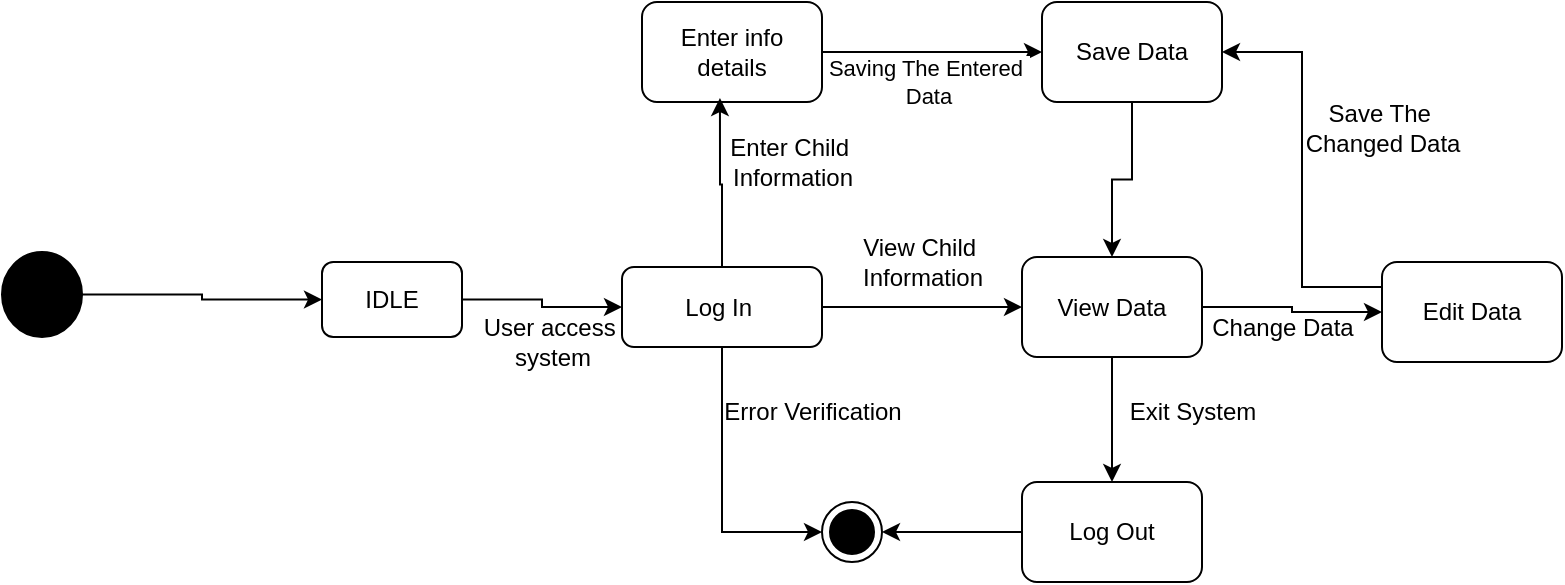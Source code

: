<mxfile version="24.1.0" type="device">
  <diagram name="Page-1" id="GAck1arKeORPyFf9GrZ7">
    <mxGraphModel dx="1120" dy="468" grid="1" gridSize="10" guides="1" tooltips="1" connect="1" arrows="1" fold="1" page="1" pageScale="1" pageWidth="850" pageHeight="1100" math="0" shadow="0">
      <root>
        <mxCell id="0" />
        <mxCell id="1" parent="0" />
        <mxCell id="RposDhjG1xMWk1h1-Dal-12" style="edgeStyle=orthogonalEdgeStyle;rounded=0;orthogonalLoop=1;jettySize=auto;html=1;exitX=1;exitY=0.5;exitDx=0;exitDy=0;entryX=0;entryY=0.5;entryDx=0;entryDy=0;" edge="1" parent="1" source="RposDhjG1xMWk1h1-Dal-8" target="RposDhjG1xMWk1h1-Dal-10">
          <mxGeometry relative="1" as="geometry" />
        </mxCell>
        <mxCell id="RposDhjG1xMWk1h1-Dal-8" value="" style="ellipse;fillColor=strokeColor;html=1;" vertex="1" parent="1">
          <mxGeometry x="40" y="395" width="40" height="42.5" as="geometry" />
        </mxCell>
        <mxCell id="RposDhjG1xMWk1h1-Dal-13" style="edgeStyle=orthogonalEdgeStyle;rounded=0;orthogonalLoop=1;jettySize=auto;html=1;exitX=1;exitY=0.5;exitDx=0;exitDy=0;" edge="1" parent="1" source="RposDhjG1xMWk1h1-Dal-10" target="RposDhjG1xMWk1h1-Dal-11">
          <mxGeometry relative="1" as="geometry" />
        </mxCell>
        <mxCell id="RposDhjG1xMWk1h1-Dal-10" value="IDLE" style="rounded=1;whiteSpace=wrap;html=1;" vertex="1" parent="1">
          <mxGeometry x="200" y="400" width="70" height="37.5" as="geometry" />
        </mxCell>
        <mxCell id="RposDhjG1xMWk1h1-Dal-29" style="edgeStyle=orthogonalEdgeStyle;rounded=0;orthogonalLoop=1;jettySize=auto;html=1;exitX=1;exitY=0.5;exitDx=0;exitDy=0;entryX=0;entryY=0.5;entryDx=0;entryDy=0;" edge="1" parent="1" source="RposDhjG1xMWk1h1-Dal-11" target="RposDhjG1xMWk1h1-Dal-19">
          <mxGeometry relative="1" as="geometry" />
        </mxCell>
        <mxCell id="RposDhjG1xMWk1h1-Dal-41" style="edgeStyle=orthogonalEdgeStyle;rounded=0;orthogonalLoop=1;jettySize=auto;html=1;exitX=0.5;exitY=1;exitDx=0;exitDy=0;entryX=0;entryY=0.5;entryDx=0;entryDy=0;" edge="1" parent="1" source="RposDhjG1xMWk1h1-Dal-11" target="RposDhjG1xMWk1h1-Dal-40">
          <mxGeometry relative="1" as="geometry" />
        </mxCell>
        <mxCell id="RposDhjG1xMWk1h1-Dal-11" value="Log In&amp;nbsp;" style="rounded=1;whiteSpace=wrap;html=1;" vertex="1" parent="1">
          <mxGeometry x="350" y="402.5" width="100" height="40" as="geometry" />
        </mxCell>
        <mxCell id="RposDhjG1xMWk1h1-Dal-14" value="User access&amp;nbsp;&lt;div&gt;system&lt;/div&gt;" style="text;html=1;align=center;verticalAlign=middle;resizable=0;points=[];autosize=1;strokeColor=none;fillColor=none;" vertex="1" parent="1">
          <mxGeometry x="270" y="420" width="90" height="40" as="geometry" />
        </mxCell>
        <mxCell id="RposDhjG1xMWk1h1-Dal-32" style="edgeStyle=orthogonalEdgeStyle;rounded=0;orthogonalLoop=1;jettySize=auto;html=1;exitX=1;exitY=0.5;exitDx=0;exitDy=0;" edge="1" parent="1" source="RposDhjG1xMWk1h1-Dal-16" target="RposDhjG1xMWk1h1-Dal-20">
          <mxGeometry relative="1" as="geometry" />
        </mxCell>
        <mxCell id="RposDhjG1xMWk1h1-Dal-33" value="Saving The Entered&amp;nbsp;&lt;div&gt;Data&lt;/div&gt;" style="edgeLabel;html=1;align=center;verticalAlign=middle;resizable=0;points=[];" vertex="1" connectable="0" parent="RposDhjG1xMWk1h1-Dal-32">
          <mxGeometry x="-0.036" y="8" relative="1" as="geometry">
            <mxPoint y="23" as="offset" />
          </mxGeometry>
        </mxCell>
        <mxCell id="RposDhjG1xMWk1h1-Dal-16" value="Enter info details" style="rounded=1;whiteSpace=wrap;html=1;" vertex="1" parent="1">
          <mxGeometry x="360" y="270" width="90" height="50" as="geometry" />
        </mxCell>
        <mxCell id="RposDhjG1xMWk1h1-Dal-17" style="edgeStyle=orthogonalEdgeStyle;rounded=0;orthogonalLoop=1;jettySize=auto;html=1;exitX=0.5;exitY=0;exitDx=0;exitDy=0;entryX=0.433;entryY=0.96;entryDx=0;entryDy=0;entryPerimeter=0;" edge="1" parent="1" source="RposDhjG1xMWk1h1-Dal-11" target="RposDhjG1xMWk1h1-Dal-16">
          <mxGeometry relative="1" as="geometry" />
        </mxCell>
        <mxCell id="RposDhjG1xMWk1h1-Dal-34" style="edgeStyle=orthogonalEdgeStyle;rounded=0;orthogonalLoop=1;jettySize=auto;html=1;exitX=1;exitY=0.5;exitDx=0;exitDy=0;entryX=0;entryY=0.5;entryDx=0;entryDy=0;" edge="1" parent="1" source="RposDhjG1xMWk1h1-Dal-19" target="RposDhjG1xMWk1h1-Dal-22">
          <mxGeometry relative="1" as="geometry" />
        </mxCell>
        <mxCell id="RposDhjG1xMWk1h1-Dal-38" style="edgeStyle=orthogonalEdgeStyle;rounded=0;orthogonalLoop=1;jettySize=auto;html=1;exitX=0.5;exitY=1;exitDx=0;exitDy=0;" edge="1" parent="1" source="RposDhjG1xMWk1h1-Dal-19" target="RposDhjG1xMWk1h1-Dal-21">
          <mxGeometry relative="1" as="geometry" />
        </mxCell>
        <mxCell id="RposDhjG1xMWk1h1-Dal-19" value="View Data" style="rounded=1;whiteSpace=wrap;html=1;" vertex="1" parent="1">
          <mxGeometry x="550" y="397.5" width="90" height="50" as="geometry" />
        </mxCell>
        <mxCell id="RposDhjG1xMWk1h1-Dal-47" style="edgeStyle=orthogonalEdgeStyle;rounded=0;orthogonalLoop=1;jettySize=auto;html=1;exitX=0.5;exitY=1;exitDx=0;exitDy=0;" edge="1" parent="1" source="RposDhjG1xMWk1h1-Dal-20" target="RposDhjG1xMWk1h1-Dal-19">
          <mxGeometry relative="1" as="geometry" />
        </mxCell>
        <mxCell id="RposDhjG1xMWk1h1-Dal-20" value="Save Data" style="rounded=1;whiteSpace=wrap;html=1;" vertex="1" parent="1">
          <mxGeometry x="560" y="270" width="90" height="50" as="geometry" />
        </mxCell>
        <mxCell id="RposDhjG1xMWk1h1-Dal-42" style="edgeStyle=orthogonalEdgeStyle;rounded=0;orthogonalLoop=1;jettySize=auto;html=1;exitX=0;exitY=0.5;exitDx=0;exitDy=0;entryX=1;entryY=0.5;entryDx=0;entryDy=0;" edge="1" parent="1" source="RposDhjG1xMWk1h1-Dal-21" target="RposDhjG1xMWk1h1-Dal-40">
          <mxGeometry relative="1" as="geometry" />
        </mxCell>
        <mxCell id="RposDhjG1xMWk1h1-Dal-21" value="Log Out" style="rounded=1;whiteSpace=wrap;html=1;" vertex="1" parent="1">
          <mxGeometry x="550" y="510" width="90" height="50" as="geometry" />
        </mxCell>
        <mxCell id="RposDhjG1xMWk1h1-Dal-43" style="edgeStyle=orthogonalEdgeStyle;rounded=0;orthogonalLoop=1;jettySize=auto;html=1;exitX=0;exitY=0.25;exitDx=0;exitDy=0;entryX=1;entryY=0.5;entryDx=0;entryDy=0;" edge="1" parent="1" source="RposDhjG1xMWk1h1-Dal-22" target="RposDhjG1xMWk1h1-Dal-20">
          <mxGeometry relative="1" as="geometry" />
        </mxCell>
        <mxCell id="RposDhjG1xMWk1h1-Dal-22" value="Edit Data" style="rounded=1;whiteSpace=wrap;html=1;" vertex="1" parent="1">
          <mxGeometry x="730" y="400" width="90" height="50" as="geometry" />
        </mxCell>
        <mxCell id="RposDhjG1xMWk1h1-Dal-28" value="Enter Child&amp;nbsp;&lt;div&gt;Information&lt;/div&gt;" style="text;html=1;align=center;verticalAlign=middle;resizable=0;points=[];autosize=1;strokeColor=none;fillColor=none;" vertex="1" parent="1">
          <mxGeometry x="390" y="330" width="90" height="40" as="geometry" />
        </mxCell>
        <mxCell id="RposDhjG1xMWk1h1-Dal-40" value="" style="ellipse;html=1;shape=endState;fillColor=strokeColor;" vertex="1" parent="1">
          <mxGeometry x="450" y="520" width="30" height="30" as="geometry" />
        </mxCell>
        <mxCell id="RposDhjG1xMWk1h1-Dal-44" value="Error Verification" style="text;html=1;align=center;verticalAlign=middle;resizable=0;points=[];autosize=1;strokeColor=none;fillColor=none;" vertex="1" parent="1">
          <mxGeometry x="390" y="460" width="110" height="30" as="geometry" />
        </mxCell>
        <mxCell id="RposDhjG1xMWk1h1-Dal-45" value="Exit System" style="text;html=1;align=center;verticalAlign=middle;resizable=0;points=[];autosize=1;strokeColor=none;fillColor=none;" vertex="1" parent="1">
          <mxGeometry x="590" y="460" width="90" height="30" as="geometry" />
        </mxCell>
        <mxCell id="RposDhjG1xMWk1h1-Dal-46" value="Save The&amp;nbsp;&lt;div&gt;Changed Data&lt;/div&gt;" style="text;html=1;align=center;verticalAlign=middle;resizable=0;points=[];autosize=1;strokeColor=none;fillColor=none;" vertex="1" parent="1">
          <mxGeometry x="680" y="313" width="100" height="40" as="geometry" />
        </mxCell>
        <mxCell id="RposDhjG1xMWk1h1-Dal-48" value="Change Data" style="text;html=1;align=center;verticalAlign=middle;resizable=0;points=[];autosize=1;strokeColor=none;fillColor=none;" vertex="1" parent="1">
          <mxGeometry x="635" y="418" width="90" height="30" as="geometry" />
        </mxCell>
        <mxCell id="RposDhjG1xMWk1h1-Dal-49" value="View Child&amp;nbsp;&lt;div&gt;Information&lt;/div&gt;" style="text;html=1;align=center;verticalAlign=middle;resizable=0;points=[];autosize=1;strokeColor=none;fillColor=none;" vertex="1" parent="1">
          <mxGeometry x="460" y="380" width="80" height="40" as="geometry" />
        </mxCell>
      </root>
    </mxGraphModel>
  </diagram>
</mxfile>
